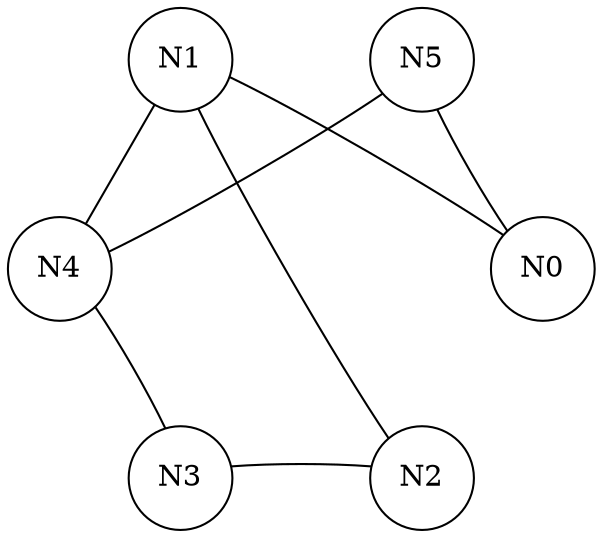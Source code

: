digraph G
{
	layout="circo";
	node [shape = circle];
	N0 -> N1 [arrowhead=none][style=invis][constraint=false]
	N1 -> N2 [arrowhead=none][style=invis][constraint=false]
	N2 -> N3 [arrowhead=none][style=invis][constraint=false]
	N3 -> N4 [arrowhead=none][style=invis][constraint=false]
	N4 -> N5 [arrowhead=none][style=invis][constraint=false]
	N5 -> N0 [arrowhead=none][style=invis][constraint=false]
	N1 -> N0 [arrowhead=none]
	N5 -> N0 [arrowhead=none]
	N2 -> N1 [arrowhead=none]
	N4 -> N1 [arrowhead=none]
	N3 -> N2 [arrowhead=none]
	N4 -> N3 [arrowhead=none]
	N5 -> N4 [arrowhead=none]
}